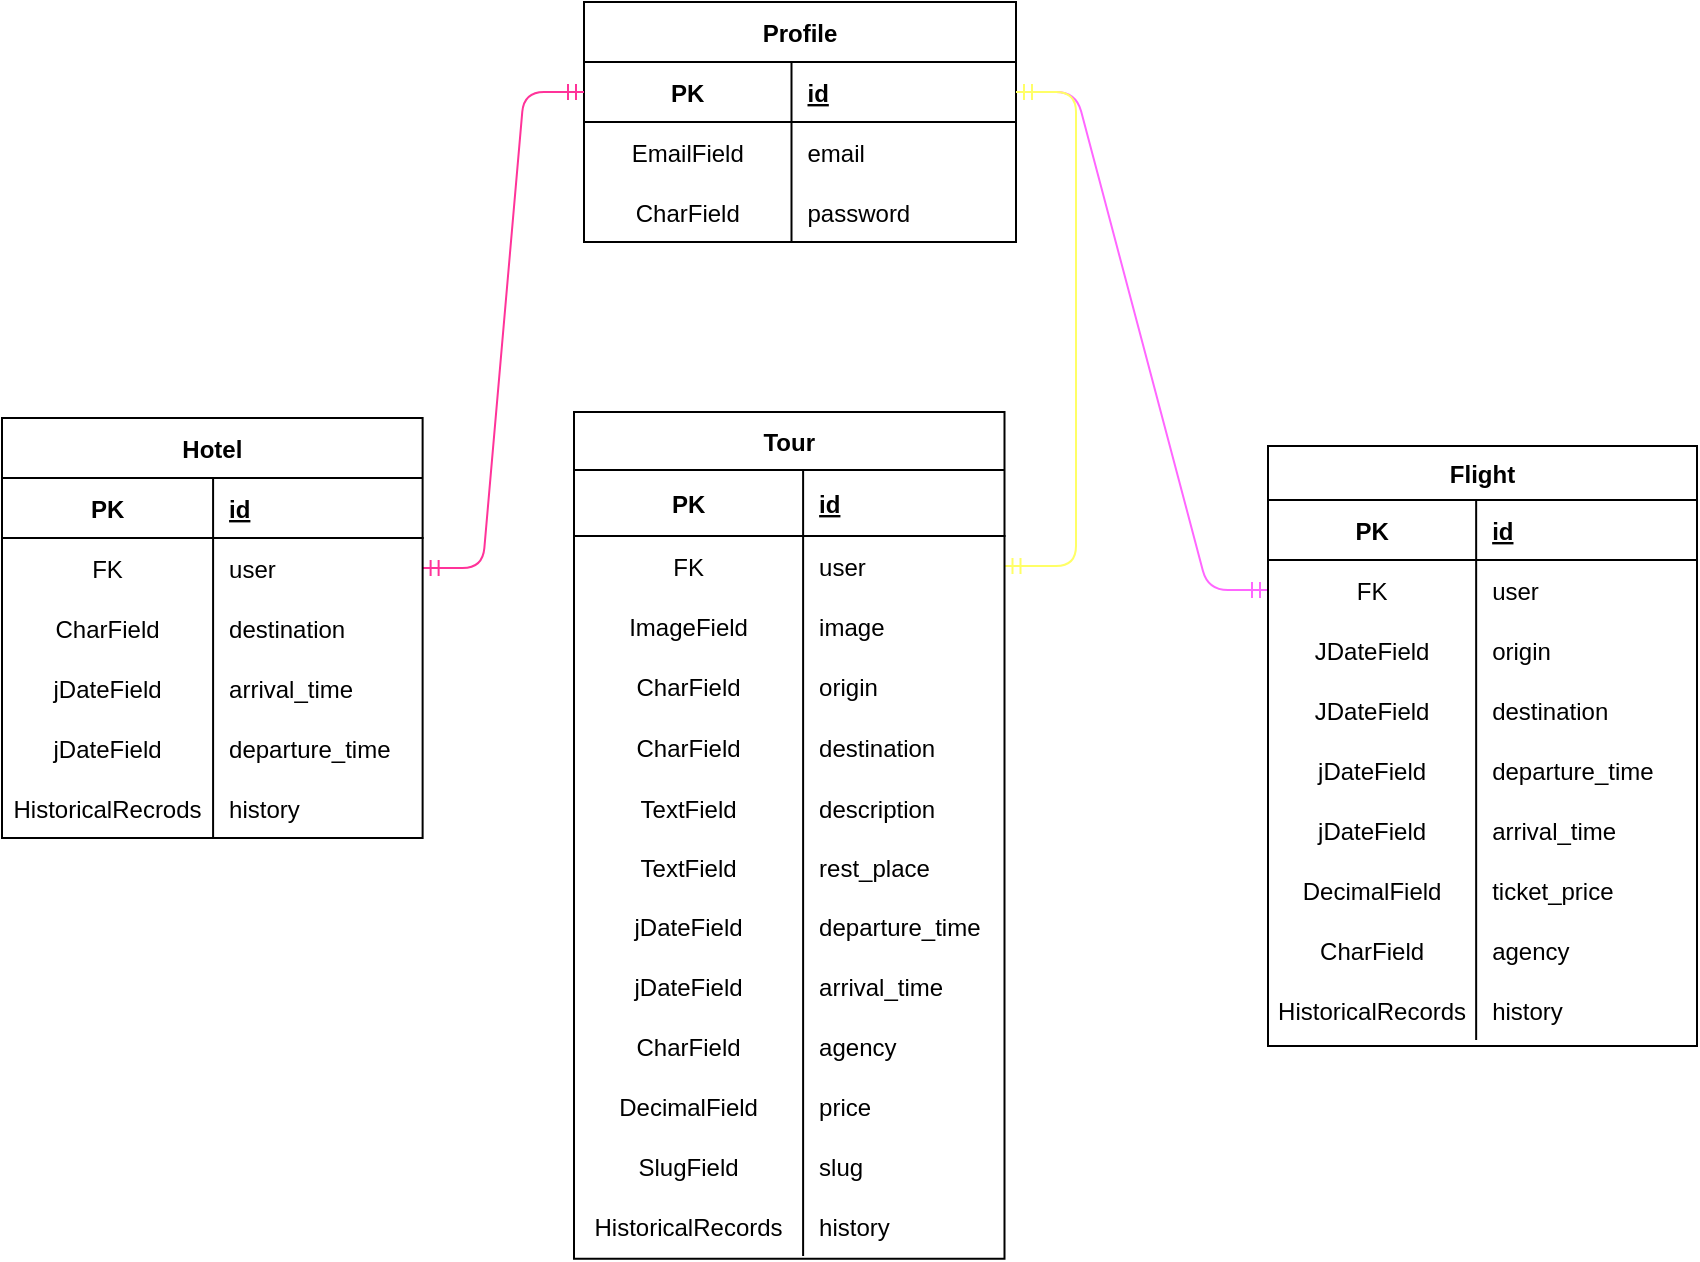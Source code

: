 <mxfile>
    <diagram id="b8HKcY3OGpAAOXpWncxY" name="Page-1">
        <mxGraphModel dx="1254" dy="714" grid="0" gridSize="10" guides="1" tooltips="1" connect="1" arrows="1" fold="1" page="0" pageScale="1" pageWidth="850" pageHeight="1100" background="none" math="0" shadow="0">
            <root>
                <mxCell id="0"/>
                <mxCell id="1" parent="0"/>
                <mxCell id="51" value="Profile" style="shape=table;startSize=30;container=1;collapsible=1;childLayout=tableLayout;fixedRows=1;rowLines=0;fontStyle=1;align=center;resizeLast=1;" parent="1" vertex="1">
                    <mxGeometry x="381" y="165" width="216" height="120" as="geometry"/>
                </mxCell>
                <mxCell id="52" value="" style="shape=tableRow;horizontal=0;startSize=0;swimlaneHead=0;swimlaneBody=0;fillColor=none;collapsible=0;dropTarget=0;points=[[0,0.5],[1,0.5]];portConstraint=eastwest;top=0;left=0;right=0;bottom=1;" parent="51" vertex="1">
                    <mxGeometry y="30" width="216" height="30" as="geometry"/>
                </mxCell>
                <mxCell id="53" value="PK" style="shape=partialRectangle;connectable=0;fillColor=none;top=0;left=0;bottom=0;right=0;fontStyle=1;overflow=hidden;" parent="52" vertex="1">
                    <mxGeometry width="103.75" height="30" as="geometry">
                        <mxRectangle width="103.75" height="30" as="alternateBounds"/>
                    </mxGeometry>
                </mxCell>
                <mxCell id="54" value="id" style="shape=partialRectangle;connectable=0;fillColor=none;top=0;left=0;bottom=0;right=0;align=left;spacingLeft=6;fontStyle=5;overflow=hidden;" parent="52" vertex="1">
                    <mxGeometry x="103.75" width="112.25" height="30" as="geometry">
                        <mxRectangle width="112.25" height="30" as="alternateBounds"/>
                    </mxGeometry>
                </mxCell>
                <mxCell id="58" value="" style="shape=tableRow;horizontal=0;startSize=0;swimlaneHead=0;swimlaneBody=0;fillColor=none;collapsible=0;dropTarget=0;points=[[0,0.5],[1,0.5]];portConstraint=eastwest;top=0;left=0;right=0;bottom=0;" parent="51" vertex="1">
                    <mxGeometry y="60" width="216" height="30" as="geometry"/>
                </mxCell>
                <mxCell id="59" value="EmailField" style="shape=partialRectangle;connectable=0;fillColor=none;top=0;left=0;bottom=0;right=0;editable=1;overflow=hidden;" parent="58" vertex="1">
                    <mxGeometry width="103.75" height="30" as="geometry">
                        <mxRectangle width="103.75" height="30" as="alternateBounds"/>
                    </mxGeometry>
                </mxCell>
                <mxCell id="60" value="email" style="shape=partialRectangle;connectable=0;fillColor=none;top=0;left=0;bottom=0;right=0;align=left;spacingLeft=6;overflow=hidden;" parent="58" vertex="1">
                    <mxGeometry x="103.75" width="112.25" height="30" as="geometry">
                        <mxRectangle width="112.25" height="30" as="alternateBounds"/>
                    </mxGeometry>
                </mxCell>
                <mxCell id="96" value="" style="shape=tableRow;horizontal=0;startSize=0;swimlaneHead=0;swimlaneBody=0;fillColor=none;collapsible=0;dropTarget=0;points=[[0,0.5],[1,0.5]];portConstraint=eastwest;top=0;left=0;right=0;bottom=0;" parent="51" vertex="1">
                    <mxGeometry y="90" width="216" height="30" as="geometry"/>
                </mxCell>
                <mxCell id="97" value="CharField" style="shape=partialRectangle;connectable=0;fillColor=none;top=0;left=0;bottom=0;right=0;editable=1;overflow=hidden;" parent="96" vertex="1">
                    <mxGeometry width="103.75" height="30" as="geometry">
                        <mxRectangle width="103.75" height="30" as="alternateBounds"/>
                    </mxGeometry>
                </mxCell>
                <mxCell id="98" value="password" style="shape=partialRectangle;connectable=0;fillColor=none;top=0;left=0;bottom=0;right=0;align=left;spacingLeft=6;overflow=hidden;" parent="96" vertex="1">
                    <mxGeometry x="103.75" width="112.25" height="30" as="geometry">
                        <mxRectangle width="112.25" height="30" as="alternateBounds"/>
                    </mxGeometry>
                </mxCell>
                <mxCell id="15" value="" style="edgeStyle=entityRelationEdgeStyle;fontSize=12;html=1;endArrow=ERmandOne;startArrow=ERmandOne;entryX=0;entryY=0.5;entryDx=0;entryDy=0;exitX=1;exitY=0.5;exitDx=0;exitDy=0;strokeColor=#FF66FF;" parent="1" source="52" target="103" edge="1">
                    <mxGeometry width="100" height="100" relative="1" as="geometry">
                        <mxPoint x="705" y="61" as="sourcePoint"/>
                        <mxPoint x="643" y="449" as="targetPoint"/>
                    </mxGeometry>
                </mxCell>
                <mxCell id="20" value="" style="edgeStyle=entityRelationEdgeStyle;fontSize=12;html=1;endArrow=ERmandOne;startArrow=ERmandOne;entryX=0;entryY=0.5;entryDx=0;entryDy=0;fillColor=#ffe6cc;strokeColor=#FF3399;" parent="1" source="160" target="52" edge="1">
                    <mxGeometry width="100" height="100" relative="1" as="geometry">
                        <mxPoint x="319" y="393" as="sourcePoint"/>
                        <mxPoint x="374" y="253" as="targetPoint"/>
                    </mxGeometry>
                </mxCell>
                <mxCell id="26" value="" style="edgeStyle=entityRelationEdgeStyle;fontSize=12;html=1;endArrow=ERmandOne;startArrow=ERmandOne;exitX=1;exitY=0.5;exitDx=0;exitDy=0;strokeColor=#FFFF66;" parent="1" source="129" target="52" edge="1">
                    <mxGeometry width="100" height="100" relative="1" as="geometry">
                        <mxPoint x="586" y="502" as="sourcePoint"/>
                        <mxPoint x="534" y="253" as="targetPoint"/>
                    </mxGeometry>
                </mxCell>
                <mxCell id="99" value="Flight" style="shape=table;startSize=27;container=1;collapsible=1;childLayout=tableLayout;fixedRows=1;rowLines=0;fontStyle=1;align=center;resizeLast=1;" parent="1" vertex="1">
                    <mxGeometry x="723" y="387" width="214.499" height="300" as="geometry"/>
                </mxCell>
                <mxCell id="100" value="" style="shape=tableRow;horizontal=0;startSize=0;swimlaneHead=0;swimlaneBody=0;fillColor=none;collapsible=0;dropTarget=0;points=[[0,0.5],[1,0.5]];portConstraint=eastwest;top=0;left=0;right=0;bottom=1;" parent="99" vertex="1">
                    <mxGeometry y="27" width="214.499" height="30" as="geometry"/>
                </mxCell>
                <mxCell id="101" value="PK" style="shape=partialRectangle;connectable=0;fillColor=none;top=0;left=0;bottom=0;right=0;fontStyle=1;overflow=hidden;" parent="100" vertex="1">
                    <mxGeometry width="104.082" height="30" as="geometry">
                        <mxRectangle width="104.082" height="30" as="alternateBounds"/>
                    </mxGeometry>
                </mxCell>
                <mxCell id="102" value="id" style="shape=partialRectangle;connectable=0;fillColor=none;top=0;left=0;bottom=0;right=0;align=left;spacingLeft=6;fontStyle=5;overflow=hidden;" parent="100" vertex="1">
                    <mxGeometry x="104.082" width="110.417" height="30" as="geometry">
                        <mxRectangle width="110.417" height="30" as="alternateBounds"/>
                    </mxGeometry>
                </mxCell>
                <mxCell id="103" value="" style="shape=tableRow;horizontal=0;startSize=0;swimlaneHead=0;swimlaneBody=0;fillColor=none;collapsible=0;dropTarget=0;points=[[0,0.5],[1,0.5]];portConstraint=eastwest;top=0;left=0;right=0;bottom=0;" parent="99" vertex="1">
                    <mxGeometry y="57" width="214.499" height="30" as="geometry"/>
                </mxCell>
                <mxCell id="104" value="FK" style="shape=partialRectangle;connectable=0;fillColor=none;top=0;left=0;bottom=0;right=0;editable=1;overflow=hidden;" parent="103" vertex="1">
                    <mxGeometry width="104.082" height="30" as="geometry">
                        <mxRectangle width="104.082" height="30" as="alternateBounds"/>
                    </mxGeometry>
                </mxCell>
                <mxCell id="105" value="user" style="shape=partialRectangle;connectable=0;fillColor=none;top=0;left=0;bottom=0;right=0;align=left;spacingLeft=6;overflow=hidden;" parent="103" vertex="1">
                    <mxGeometry x="104.082" width="110.417" height="30" as="geometry">
                        <mxRectangle width="110.417" height="30" as="alternateBounds"/>
                    </mxGeometry>
                </mxCell>
                <mxCell id="106" value="" style="shape=tableRow;horizontal=0;startSize=0;swimlaneHead=0;swimlaneBody=0;fillColor=none;collapsible=0;dropTarget=0;points=[[0,0.5],[1,0.5]];portConstraint=eastwest;top=0;left=0;right=0;bottom=0;" parent="99" vertex="1">
                    <mxGeometry y="87" width="214.499" height="30" as="geometry"/>
                </mxCell>
                <mxCell id="107" value="JDateField" style="shape=partialRectangle;connectable=0;fillColor=none;top=0;left=0;bottom=0;right=0;editable=1;overflow=hidden;" parent="106" vertex="1">
                    <mxGeometry width="104.082" height="30" as="geometry">
                        <mxRectangle width="104.082" height="30" as="alternateBounds"/>
                    </mxGeometry>
                </mxCell>
                <mxCell id="108" value="origin" style="shape=partialRectangle;connectable=0;fillColor=none;top=0;left=0;bottom=0;right=0;align=left;spacingLeft=6;overflow=hidden;" parent="106" vertex="1">
                    <mxGeometry x="104.082" width="110.417" height="30" as="geometry">
                        <mxRectangle width="110.417" height="30" as="alternateBounds"/>
                    </mxGeometry>
                </mxCell>
                <mxCell id="109" value="" style="shape=tableRow;horizontal=0;startSize=0;swimlaneHead=0;swimlaneBody=0;fillColor=none;collapsible=0;dropTarget=0;points=[[0,0.5],[1,0.5]];portConstraint=eastwest;top=0;left=0;right=0;bottom=0;" parent="99" vertex="1">
                    <mxGeometry y="117" width="214.499" height="30" as="geometry"/>
                </mxCell>
                <mxCell id="110" value="JDateField" style="shape=partialRectangle;connectable=0;fillColor=none;top=0;left=0;bottom=0;right=0;editable=1;overflow=hidden;" parent="109" vertex="1">
                    <mxGeometry width="104.082" height="30" as="geometry">
                        <mxRectangle width="104.082" height="30" as="alternateBounds"/>
                    </mxGeometry>
                </mxCell>
                <mxCell id="111" value="destination" style="shape=partialRectangle;connectable=0;fillColor=none;top=0;left=0;bottom=0;right=0;align=left;spacingLeft=6;overflow=hidden;" parent="109" vertex="1">
                    <mxGeometry x="104.082" width="110.417" height="30" as="geometry">
                        <mxRectangle width="110.417" height="30" as="alternateBounds"/>
                    </mxGeometry>
                </mxCell>
                <mxCell id="200" value="" style="shape=tableRow;horizontal=0;startSize=0;swimlaneHead=0;swimlaneBody=0;fillColor=none;collapsible=0;dropTarget=0;points=[[0,0.5],[1,0.5]];portConstraint=eastwest;top=0;left=0;right=0;bottom=0;" vertex="1" parent="99">
                    <mxGeometry y="147" width="214.499" height="30" as="geometry"/>
                </mxCell>
                <mxCell id="201" value="jDateField" style="shape=partialRectangle;connectable=0;fillColor=none;top=0;left=0;bottom=0;right=0;editable=1;overflow=hidden;" vertex="1" parent="200">
                    <mxGeometry width="104.082" height="30" as="geometry">
                        <mxRectangle width="104.082" height="30" as="alternateBounds"/>
                    </mxGeometry>
                </mxCell>
                <mxCell id="202" value="departure_time" style="shape=partialRectangle;connectable=0;fillColor=none;top=0;left=0;bottom=0;right=0;align=left;spacingLeft=6;overflow=hidden;" vertex="1" parent="200">
                    <mxGeometry x="104.082" width="110.417" height="30" as="geometry">
                        <mxRectangle width="110.417" height="30" as="alternateBounds"/>
                    </mxGeometry>
                </mxCell>
                <mxCell id="203" value="" style="shape=tableRow;horizontal=0;startSize=0;swimlaneHead=0;swimlaneBody=0;fillColor=none;collapsible=0;dropTarget=0;points=[[0,0.5],[1,0.5]];portConstraint=eastwest;top=0;left=0;right=0;bottom=0;" vertex="1" parent="99">
                    <mxGeometry y="177" width="214.499" height="30" as="geometry"/>
                </mxCell>
                <mxCell id="204" value="jDateField" style="shape=partialRectangle;connectable=0;fillColor=none;top=0;left=0;bottom=0;right=0;editable=1;overflow=hidden;" vertex="1" parent="203">
                    <mxGeometry width="104.082" height="30" as="geometry">
                        <mxRectangle width="104.082" height="30" as="alternateBounds"/>
                    </mxGeometry>
                </mxCell>
                <mxCell id="205" value="arrival_time" style="shape=partialRectangle;connectable=0;fillColor=none;top=0;left=0;bottom=0;right=0;align=left;spacingLeft=6;overflow=hidden;" vertex="1" parent="203">
                    <mxGeometry x="104.082" width="110.417" height="30" as="geometry">
                        <mxRectangle width="110.417" height="30" as="alternateBounds"/>
                    </mxGeometry>
                </mxCell>
                <mxCell id="206" value="" style="shape=tableRow;horizontal=0;startSize=0;swimlaneHead=0;swimlaneBody=0;fillColor=none;collapsible=0;dropTarget=0;points=[[0,0.5],[1,0.5]];portConstraint=eastwest;top=0;left=0;right=0;bottom=0;" vertex="1" parent="99">
                    <mxGeometry y="207" width="214.499" height="30" as="geometry"/>
                </mxCell>
                <mxCell id="207" value="DecimalField" style="shape=partialRectangle;connectable=0;fillColor=none;top=0;left=0;bottom=0;right=0;editable=1;overflow=hidden;" vertex="1" parent="206">
                    <mxGeometry width="104.082" height="30" as="geometry">
                        <mxRectangle width="104.082" height="30" as="alternateBounds"/>
                    </mxGeometry>
                </mxCell>
                <mxCell id="208" value="ticket_price" style="shape=partialRectangle;connectable=0;fillColor=none;top=0;left=0;bottom=0;right=0;align=left;spacingLeft=6;overflow=hidden;" vertex="1" parent="206">
                    <mxGeometry x="104.082" width="110.417" height="30" as="geometry">
                        <mxRectangle width="110.417" height="30" as="alternateBounds"/>
                    </mxGeometry>
                </mxCell>
                <mxCell id="209" value="" style="shape=tableRow;horizontal=0;startSize=0;swimlaneHead=0;swimlaneBody=0;fillColor=none;collapsible=0;dropTarget=0;points=[[0,0.5],[1,0.5]];portConstraint=eastwest;top=0;left=0;right=0;bottom=0;" vertex="1" parent="99">
                    <mxGeometry y="237" width="214.499" height="30" as="geometry"/>
                </mxCell>
                <mxCell id="210" value="CharField" style="shape=partialRectangle;connectable=0;fillColor=none;top=0;left=0;bottom=0;right=0;editable=1;overflow=hidden;" vertex="1" parent="209">
                    <mxGeometry width="104.082" height="30" as="geometry">
                        <mxRectangle width="104.082" height="30" as="alternateBounds"/>
                    </mxGeometry>
                </mxCell>
                <mxCell id="211" value="agency" style="shape=partialRectangle;connectable=0;fillColor=none;top=0;left=0;bottom=0;right=0;align=left;spacingLeft=6;overflow=hidden;" vertex="1" parent="209">
                    <mxGeometry x="104.082" width="110.417" height="30" as="geometry">
                        <mxRectangle width="110.417" height="30" as="alternateBounds"/>
                    </mxGeometry>
                </mxCell>
                <mxCell id="212" value="" style="shape=tableRow;horizontal=0;startSize=0;swimlaneHead=0;swimlaneBody=0;fillColor=none;collapsible=0;dropTarget=0;points=[[0,0.5],[1,0.5]];portConstraint=eastwest;top=0;left=0;right=0;bottom=0;" vertex="1" parent="99">
                    <mxGeometry y="267" width="214.499" height="30" as="geometry"/>
                </mxCell>
                <mxCell id="213" value="HistoricalRecords" style="shape=partialRectangle;connectable=0;fillColor=none;top=0;left=0;bottom=0;right=0;editable=1;overflow=hidden;" vertex="1" parent="212">
                    <mxGeometry width="104.082" height="30" as="geometry">
                        <mxRectangle width="104.082" height="30" as="alternateBounds"/>
                    </mxGeometry>
                </mxCell>
                <mxCell id="214" value="history" style="shape=partialRectangle;connectable=0;fillColor=none;top=0;left=0;bottom=0;right=0;align=left;spacingLeft=6;overflow=hidden;" vertex="1" parent="212">
                    <mxGeometry x="104.082" width="110.417" height="30" as="geometry">
                        <mxRectangle width="110.417" height="30" as="alternateBounds"/>
                    </mxGeometry>
                </mxCell>
                <mxCell id="125" value="Tour" style="shape=table;startSize=29;container=1;collapsible=1;childLayout=tableLayout;fixedRows=1;rowLines=0;fontStyle=1;align=center;resizeLast=1;" parent="1" vertex="1">
                    <mxGeometry x="376" y="370" width="215.249" height="423.405" as="geometry"/>
                </mxCell>
                <mxCell id="126" value="" style="shape=tableRow;horizontal=0;startSize=0;swimlaneHead=0;swimlaneBody=0;fillColor=none;collapsible=0;dropTarget=0;points=[[0,0.5],[1,0.5]];portConstraint=eastwest;top=0;left=0;right=0;bottom=1;" parent="125" vertex="1">
                    <mxGeometry y="29" width="215.249" height="33" as="geometry"/>
                </mxCell>
                <mxCell id="127" value="PK" style="shape=partialRectangle;connectable=0;fillColor=none;top=0;left=0;bottom=0;right=0;fontStyle=1;overflow=hidden;" parent="126" vertex="1">
                    <mxGeometry width="114.555" height="33" as="geometry">
                        <mxRectangle width="114.555" height="33" as="alternateBounds"/>
                    </mxGeometry>
                </mxCell>
                <mxCell id="128" value="id" style="shape=partialRectangle;connectable=0;fillColor=none;top=0;left=0;bottom=0;right=0;align=left;spacingLeft=6;fontStyle=5;overflow=hidden;" parent="126" vertex="1">
                    <mxGeometry x="114.555" width="100.694" height="33" as="geometry">
                        <mxRectangle width="100.694" height="33" as="alternateBounds"/>
                    </mxGeometry>
                </mxCell>
                <mxCell id="129" value="" style="shape=tableRow;horizontal=0;startSize=0;swimlaneHead=0;swimlaneBody=0;fillColor=none;collapsible=0;dropTarget=0;points=[[0,0.5],[1,0.5]];portConstraint=eastwest;top=0;left=0;right=0;bottom=0;" parent="125" vertex="1">
                    <mxGeometry y="62" width="215.249" height="30" as="geometry"/>
                </mxCell>
                <mxCell id="130" value="FK" style="shape=partialRectangle;connectable=0;fillColor=none;top=0;left=0;bottom=0;right=0;editable=1;overflow=hidden;" parent="129" vertex="1">
                    <mxGeometry width="114.555" height="30" as="geometry">
                        <mxRectangle width="114.555" height="30" as="alternateBounds"/>
                    </mxGeometry>
                </mxCell>
                <mxCell id="131" value="user" style="shape=partialRectangle;connectable=0;fillColor=none;top=0;left=0;bottom=0;right=0;align=left;spacingLeft=6;overflow=hidden;" parent="129" vertex="1">
                    <mxGeometry x="114.555" width="100.694" height="30" as="geometry">
                        <mxRectangle width="100.694" height="30" as="alternateBounds"/>
                    </mxGeometry>
                </mxCell>
                <mxCell id="132" value="" style="shape=tableRow;horizontal=0;startSize=0;swimlaneHead=0;swimlaneBody=0;fillColor=none;collapsible=0;dropTarget=0;points=[[0,0.5],[1,0.5]];portConstraint=eastwest;top=0;left=0;right=0;bottom=0;" parent="125" vertex="1">
                    <mxGeometry y="92" width="215.249" height="30" as="geometry"/>
                </mxCell>
                <mxCell id="133" value="ImageField" style="shape=partialRectangle;connectable=0;fillColor=none;top=0;left=0;bottom=0;right=0;editable=1;overflow=hidden;" parent="132" vertex="1">
                    <mxGeometry width="114.555" height="30" as="geometry">
                        <mxRectangle width="114.555" height="30" as="alternateBounds"/>
                    </mxGeometry>
                </mxCell>
                <mxCell id="134" value="image" style="shape=partialRectangle;connectable=0;fillColor=none;top=0;left=0;bottom=0;right=0;align=left;spacingLeft=6;overflow=hidden;" parent="132" vertex="1">
                    <mxGeometry x="114.555" width="100.694" height="30" as="geometry">
                        <mxRectangle width="100.694" height="30" as="alternateBounds"/>
                    </mxGeometry>
                </mxCell>
                <mxCell id="135" value="" style="shape=tableRow;horizontal=0;startSize=0;swimlaneHead=0;swimlaneBody=0;fillColor=none;collapsible=0;dropTarget=0;points=[[0,0.5],[1,0.5]];portConstraint=eastwest;top=0;left=0;right=0;bottom=0;" parent="125" vertex="1">
                    <mxGeometry y="122" width="215.249" height="30" as="geometry"/>
                </mxCell>
                <mxCell id="136" value="CharField" style="shape=partialRectangle;connectable=0;fillColor=none;top=0;left=0;bottom=0;right=0;editable=1;overflow=hidden;" parent="135" vertex="1">
                    <mxGeometry width="114.555" height="30" as="geometry">
                        <mxRectangle width="114.555" height="30" as="alternateBounds"/>
                    </mxGeometry>
                </mxCell>
                <mxCell id="137" value="origin" style="shape=partialRectangle;connectable=0;fillColor=none;top=0;left=0;bottom=0;right=0;align=left;spacingLeft=6;overflow=hidden;" parent="135" vertex="1">
                    <mxGeometry x="114.555" width="100.694" height="30" as="geometry">
                        <mxRectangle width="100.694" height="30" as="alternateBounds"/>
                    </mxGeometry>
                </mxCell>
                <mxCell id="138" value="" style="shape=tableRow;horizontal=0;startSize=0;swimlaneHead=0;swimlaneBody=0;fillColor=none;collapsible=0;dropTarget=0;points=[[0,0.5],[1,0.5]];portConstraint=eastwest;top=0;left=0;right=0;bottom=0;" parent="125" vertex="1">
                    <mxGeometry y="152" width="215.249" height="31" as="geometry"/>
                </mxCell>
                <mxCell id="139" value="CharField" style="shape=partialRectangle;connectable=0;fillColor=none;top=0;left=0;bottom=0;right=0;editable=1;overflow=hidden;" parent="138" vertex="1">
                    <mxGeometry width="114.555" height="31" as="geometry">
                        <mxRectangle width="114.555" height="31" as="alternateBounds"/>
                    </mxGeometry>
                </mxCell>
                <mxCell id="140" value="destination" style="shape=partialRectangle;connectable=0;fillColor=none;top=0;left=0;bottom=0;right=0;align=left;spacingLeft=6;overflow=hidden;" parent="138" vertex="1">
                    <mxGeometry x="114.555" width="100.694" height="31" as="geometry">
                        <mxRectangle width="100.694" height="31" as="alternateBounds"/>
                    </mxGeometry>
                </mxCell>
                <mxCell id="141" value="" style="shape=tableRow;horizontal=0;startSize=0;swimlaneHead=0;swimlaneBody=0;fillColor=none;collapsible=0;dropTarget=0;points=[[0,0.5],[1,0.5]];portConstraint=eastwest;top=0;left=0;right=0;bottom=0;" parent="125" vertex="1">
                    <mxGeometry y="183" width="215.249" height="30" as="geometry"/>
                </mxCell>
                <mxCell id="142" value="TextField" style="shape=partialRectangle;connectable=0;fillColor=none;top=0;left=0;bottom=0;right=0;editable=1;overflow=hidden;" parent="141" vertex="1">
                    <mxGeometry width="114.555" height="30" as="geometry">
                        <mxRectangle width="114.555" height="30" as="alternateBounds"/>
                    </mxGeometry>
                </mxCell>
                <mxCell id="143" value="description" style="shape=partialRectangle;connectable=0;fillColor=none;top=0;left=0;bottom=0;right=0;align=left;spacingLeft=6;overflow=hidden;" parent="141" vertex="1">
                    <mxGeometry x="114.555" width="100.694" height="30" as="geometry">
                        <mxRectangle width="100.694" height="30" as="alternateBounds"/>
                    </mxGeometry>
                </mxCell>
                <mxCell id="144" value="" style="shape=tableRow;horizontal=0;startSize=0;swimlaneHead=0;swimlaneBody=0;fillColor=none;collapsible=0;dropTarget=0;points=[[0,0.5],[1,0.5]];portConstraint=eastwest;top=0;left=0;right=0;bottom=0;" parent="125" vertex="1">
                    <mxGeometry y="213" width="215.249" height="29" as="geometry"/>
                </mxCell>
                <mxCell id="145" value="TextField" style="shape=partialRectangle;connectable=0;fillColor=none;top=0;left=0;bottom=0;right=0;editable=1;overflow=hidden;" parent="144" vertex="1">
                    <mxGeometry width="114.555" height="29" as="geometry">
                        <mxRectangle width="114.555" height="29" as="alternateBounds"/>
                    </mxGeometry>
                </mxCell>
                <mxCell id="146" value="rest_place" style="shape=partialRectangle;connectable=0;fillColor=none;top=0;left=0;bottom=0;right=0;align=left;spacingLeft=6;overflow=hidden;" parent="144" vertex="1">
                    <mxGeometry x="114.555" width="100.694" height="29" as="geometry">
                        <mxRectangle width="100.694" height="29" as="alternateBounds"/>
                    </mxGeometry>
                </mxCell>
                <mxCell id="147" value="" style="shape=tableRow;horizontal=0;startSize=0;swimlaneHead=0;swimlaneBody=0;fillColor=none;collapsible=0;dropTarget=0;points=[[0,0.5],[1,0.5]];portConstraint=eastwest;top=0;left=0;right=0;bottom=0;" parent="125" vertex="1">
                    <mxGeometry y="242" width="215.249" height="30" as="geometry"/>
                </mxCell>
                <mxCell id="148" value="jDateField" style="shape=partialRectangle;connectable=0;fillColor=none;top=0;left=0;bottom=0;right=0;editable=1;overflow=hidden;" parent="147" vertex="1">
                    <mxGeometry width="114.555" height="30" as="geometry">
                        <mxRectangle width="114.555" height="30" as="alternateBounds"/>
                    </mxGeometry>
                </mxCell>
                <mxCell id="149" value="departure_time" style="shape=partialRectangle;connectable=0;fillColor=none;top=0;left=0;bottom=0;right=0;align=left;spacingLeft=6;overflow=hidden;" parent="147" vertex="1">
                    <mxGeometry x="114.555" width="100.694" height="30" as="geometry">
                        <mxRectangle width="100.694" height="30" as="alternateBounds"/>
                    </mxGeometry>
                </mxCell>
                <mxCell id="150" value="" style="shape=tableRow;horizontal=0;startSize=0;swimlaneHead=0;swimlaneBody=0;fillColor=none;collapsible=0;dropTarget=0;points=[[0,0.5],[1,0.5]];portConstraint=eastwest;top=0;left=0;right=0;bottom=0;" parent="125" vertex="1">
                    <mxGeometry y="272" width="215.249" height="30" as="geometry"/>
                </mxCell>
                <mxCell id="151" value="jDateField" style="shape=partialRectangle;connectable=0;fillColor=none;top=0;left=0;bottom=0;right=0;editable=1;overflow=hidden;" parent="150" vertex="1">
                    <mxGeometry width="114.555" height="30" as="geometry">
                        <mxRectangle width="114.555" height="30" as="alternateBounds"/>
                    </mxGeometry>
                </mxCell>
                <mxCell id="152" value="arrival_time" style="shape=partialRectangle;connectable=0;fillColor=none;top=0;left=0;bottom=0;right=0;align=left;spacingLeft=6;overflow=hidden;" parent="150" vertex="1">
                    <mxGeometry x="114.555" width="100.694" height="30" as="geometry">
                        <mxRectangle width="100.694" height="30" as="alternateBounds"/>
                    </mxGeometry>
                </mxCell>
                <mxCell id="153" value="" style="shape=tableRow;horizontal=0;startSize=0;swimlaneHead=0;swimlaneBody=0;fillColor=none;collapsible=0;dropTarget=0;points=[[0,0.5],[1,0.5]];portConstraint=eastwest;top=0;left=0;right=0;bottom=0;" parent="125" vertex="1">
                    <mxGeometry y="302" width="215.249" height="30" as="geometry"/>
                </mxCell>
                <mxCell id="154" value="CharField" style="shape=partialRectangle;connectable=0;fillColor=none;top=0;left=0;bottom=0;right=0;editable=1;overflow=hidden;" parent="153" vertex="1">
                    <mxGeometry width="114.555" height="30" as="geometry">
                        <mxRectangle width="114.555" height="30" as="alternateBounds"/>
                    </mxGeometry>
                </mxCell>
                <mxCell id="155" value="agency" style="shape=partialRectangle;connectable=0;fillColor=none;top=0;left=0;bottom=0;right=0;align=left;spacingLeft=6;overflow=hidden;" parent="153" vertex="1">
                    <mxGeometry x="114.555" width="100.694" height="30" as="geometry">
                        <mxRectangle width="100.694" height="30" as="alternateBounds"/>
                    </mxGeometry>
                </mxCell>
                <mxCell id="191" value="" style="shape=tableRow;horizontal=0;startSize=0;swimlaneHead=0;swimlaneBody=0;fillColor=none;collapsible=0;dropTarget=0;points=[[0,0.5],[1,0.5]];portConstraint=eastwest;top=0;left=0;right=0;bottom=0;" vertex="1" parent="125">
                    <mxGeometry y="332" width="215.249" height="30" as="geometry"/>
                </mxCell>
                <mxCell id="192" value="DecimalField" style="shape=partialRectangle;connectable=0;fillColor=none;top=0;left=0;bottom=0;right=0;editable=1;overflow=hidden;" vertex="1" parent="191">
                    <mxGeometry width="114.555" height="30" as="geometry">
                        <mxRectangle width="114.555" height="30" as="alternateBounds"/>
                    </mxGeometry>
                </mxCell>
                <mxCell id="193" value="price" style="shape=partialRectangle;connectable=0;fillColor=none;top=0;left=0;bottom=0;right=0;align=left;spacingLeft=6;overflow=hidden;" vertex="1" parent="191">
                    <mxGeometry x="114.555" width="100.694" height="30" as="geometry">
                        <mxRectangle width="100.694" height="30" as="alternateBounds"/>
                    </mxGeometry>
                </mxCell>
                <mxCell id="194" value="" style="shape=tableRow;horizontal=0;startSize=0;swimlaneHead=0;swimlaneBody=0;fillColor=none;collapsible=0;dropTarget=0;points=[[0,0.5],[1,0.5]];portConstraint=eastwest;top=0;left=0;right=0;bottom=0;" vertex="1" parent="125">
                    <mxGeometry y="362" width="215.249" height="30" as="geometry"/>
                </mxCell>
                <mxCell id="195" value="SlugField" style="shape=partialRectangle;connectable=0;fillColor=none;top=0;left=0;bottom=0;right=0;editable=1;overflow=hidden;" vertex="1" parent="194">
                    <mxGeometry width="114.555" height="30" as="geometry">
                        <mxRectangle width="114.555" height="30" as="alternateBounds"/>
                    </mxGeometry>
                </mxCell>
                <mxCell id="196" value="slug" style="shape=partialRectangle;connectable=0;fillColor=none;top=0;left=0;bottom=0;right=0;align=left;spacingLeft=6;overflow=hidden;" vertex="1" parent="194">
                    <mxGeometry x="114.555" width="100.694" height="30" as="geometry">
                        <mxRectangle width="100.694" height="30" as="alternateBounds"/>
                    </mxGeometry>
                </mxCell>
                <mxCell id="197" value="" style="shape=tableRow;horizontal=0;startSize=0;swimlaneHead=0;swimlaneBody=0;fillColor=none;collapsible=0;dropTarget=0;points=[[0,0.5],[1,0.5]];portConstraint=eastwest;top=0;left=0;right=0;bottom=0;" vertex="1" parent="125">
                    <mxGeometry y="392" width="215.249" height="30" as="geometry"/>
                </mxCell>
                <mxCell id="198" value="HistoricalRecords" style="shape=partialRectangle;connectable=0;fillColor=none;top=0;left=0;bottom=0;right=0;editable=1;overflow=hidden;" vertex="1" parent="197">
                    <mxGeometry width="114.555" height="30" as="geometry">
                        <mxRectangle width="114.555" height="30" as="alternateBounds"/>
                    </mxGeometry>
                </mxCell>
                <mxCell id="199" value="history" style="shape=partialRectangle;connectable=0;fillColor=none;top=0;left=0;bottom=0;right=0;align=left;spacingLeft=6;overflow=hidden;" vertex="1" parent="197">
                    <mxGeometry x="114.555" width="100.694" height="30" as="geometry">
                        <mxRectangle width="100.694" height="30" as="alternateBounds"/>
                    </mxGeometry>
                </mxCell>
                <mxCell id="156" value="Hotel" style="shape=table;startSize=30;container=1;collapsible=1;childLayout=tableLayout;fixedRows=1;rowLines=0;fontStyle=1;align=center;resizeLast=1;" parent="1" vertex="1">
                    <mxGeometry x="90" y="373" width="210.309" height="210" as="geometry"/>
                </mxCell>
                <mxCell id="157" value="" style="shape=tableRow;horizontal=0;startSize=0;swimlaneHead=0;swimlaneBody=0;fillColor=none;collapsible=0;dropTarget=0;points=[[0,0.5],[1,0.5]];portConstraint=eastwest;top=0;left=0;right=0;bottom=1;" parent="156" vertex="1">
                    <mxGeometry y="30" width="210.309" height="30" as="geometry"/>
                </mxCell>
                <mxCell id="158" value="PK" style="shape=partialRectangle;connectable=0;fillColor=none;top=0;left=0;bottom=0;right=0;fontStyle=1;overflow=hidden;" parent="157" vertex="1">
                    <mxGeometry width="105.547" height="30" as="geometry">
                        <mxRectangle width="105.547" height="30" as="alternateBounds"/>
                    </mxGeometry>
                </mxCell>
                <mxCell id="159" value="id" style="shape=partialRectangle;connectable=0;fillColor=none;top=0;left=0;bottom=0;right=0;align=left;spacingLeft=6;fontStyle=5;overflow=hidden;" parent="157" vertex="1">
                    <mxGeometry x="105.547" width="104.762" height="30" as="geometry">
                        <mxRectangle width="104.762" height="30" as="alternateBounds"/>
                    </mxGeometry>
                </mxCell>
                <mxCell id="160" value="" style="shape=tableRow;horizontal=0;startSize=0;swimlaneHead=0;swimlaneBody=0;fillColor=none;collapsible=0;dropTarget=0;points=[[0,0.5],[1,0.5]];portConstraint=eastwest;top=0;left=0;right=0;bottom=0;" parent="156" vertex="1">
                    <mxGeometry y="60" width="210.309" height="30" as="geometry"/>
                </mxCell>
                <mxCell id="161" value="FK" style="shape=partialRectangle;connectable=0;fillColor=none;top=0;left=0;bottom=0;right=0;editable=1;overflow=hidden;" parent="160" vertex="1">
                    <mxGeometry width="105.547" height="30" as="geometry">
                        <mxRectangle width="105.547" height="30" as="alternateBounds"/>
                    </mxGeometry>
                </mxCell>
                <mxCell id="162" value="user" style="shape=partialRectangle;connectable=0;fillColor=none;top=0;left=0;bottom=0;right=0;align=left;spacingLeft=6;overflow=hidden;" parent="160" vertex="1">
                    <mxGeometry x="105.547" width="104.762" height="30" as="geometry">
                        <mxRectangle width="104.762" height="30" as="alternateBounds"/>
                    </mxGeometry>
                </mxCell>
                <mxCell id="163" value="" style="shape=tableRow;horizontal=0;startSize=0;swimlaneHead=0;swimlaneBody=0;fillColor=none;collapsible=0;dropTarget=0;points=[[0,0.5],[1,0.5]];portConstraint=eastwest;top=0;left=0;right=0;bottom=0;" parent="156" vertex="1">
                    <mxGeometry y="90" width="210.309" height="30" as="geometry"/>
                </mxCell>
                <mxCell id="164" value="CharField" style="shape=partialRectangle;connectable=0;fillColor=none;top=0;left=0;bottom=0;right=0;editable=1;overflow=hidden;" parent="163" vertex="1">
                    <mxGeometry width="105.547" height="30" as="geometry">
                        <mxRectangle width="105.547" height="30" as="alternateBounds"/>
                    </mxGeometry>
                </mxCell>
                <mxCell id="165" value="destination" style="shape=partialRectangle;connectable=0;fillColor=none;top=0;left=0;bottom=0;right=0;align=left;spacingLeft=6;overflow=hidden;" parent="163" vertex="1">
                    <mxGeometry x="105.547" width="104.762" height="30" as="geometry">
                        <mxRectangle width="104.762" height="30" as="alternateBounds"/>
                    </mxGeometry>
                </mxCell>
                <mxCell id="166" value="" style="shape=tableRow;horizontal=0;startSize=0;swimlaneHead=0;swimlaneBody=0;fillColor=none;collapsible=0;dropTarget=0;points=[[0,0.5],[1,0.5]];portConstraint=eastwest;top=0;left=0;right=0;bottom=0;" parent="156" vertex="1">
                    <mxGeometry y="120" width="210.309" height="30" as="geometry"/>
                </mxCell>
                <mxCell id="167" value="jDateField" style="shape=partialRectangle;connectable=0;fillColor=none;top=0;left=0;bottom=0;right=0;editable=1;overflow=hidden;" parent="166" vertex="1">
                    <mxGeometry width="105.547" height="30" as="geometry">
                        <mxRectangle width="105.547" height="30" as="alternateBounds"/>
                    </mxGeometry>
                </mxCell>
                <mxCell id="168" value="arrival_time" style="shape=partialRectangle;connectable=0;fillColor=none;top=0;left=0;bottom=0;right=0;align=left;spacingLeft=6;overflow=hidden;" parent="166" vertex="1">
                    <mxGeometry x="105.547" width="104.762" height="30" as="geometry">
                        <mxRectangle width="104.762" height="30" as="alternateBounds"/>
                    </mxGeometry>
                </mxCell>
                <mxCell id="215" value="" style="shape=tableRow;horizontal=0;startSize=0;swimlaneHead=0;swimlaneBody=0;fillColor=none;collapsible=0;dropTarget=0;points=[[0,0.5],[1,0.5]];portConstraint=eastwest;top=0;left=0;right=0;bottom=0;" vertex="1" parent="156">
                    <mxGeometry y="150" width="210.309" height="30" as="geometry"/>
                </mxCell>
                <mxCell id="216" value="jDateField" style="shape=partialRectangle;connectable=0;fillColor=none;top=0;left=0;bottom=0;right=0;editable=1;overflow=hidden;" vertex="1" parent="215">
                    <mxGeometry width="105.547" height="30" as="geometry">
                        <mxRectangle width="105.547" height="30" as="alternateBounds"/>
                    </mxGeometry>
                </mxCell>
                <mxCell id="217" value="departure_time" style="shape=partialRectangle;connectable=0;fillColor=none;top=0;left=0;bottom=0;right=0;align=left;spacingLeft=6;overflow=hidden;" vertex="1" parent="215">
                    <mxGeometry x="105.547" width="104.762" height="30" as="geometry">
                        <mxRectangle width="104.762" height="30" as="alternateBounds"/>
                    </mxGeometry>
                </mxCell>
                <mxCell id="218" value="" style="shape=tableRow;horizontal=0;startSize=0;swimlaneHead=0;swimlaneBody=0;fillColor=none;collapsible=0;dropTarget=0;points=[[0,0.5],[1,0.5]];portConstraint=eastwest;top=0;left=0;right=0;bottom=0;" vertex="1" parent="156">
                    <mxGeometry y="180" width="210.309" height="30" as="geometry"/>
                </mxCell>
                <mxCell id="219" value="HistoricalRecrods" style="shape=partialRectangle;connectable=0;fillColor=none;top=0;left=0;bottom=0;right=0;editable=1;overflow=hidden;" vertex="1" parent="218">
                    <mxGeometry width="105.547" height="30" as="geometry">
                        <mxRectangle width="105.547" height="30" as="alternateBounds"/>
                    </mxGeometry>
                </mxCell>
                <mxCell id="220" value="history" style="shape=partialRectangle;connectable=0;fillColor=none;top=0;left=0;bottom=0;right=0;align=left;spacingLeft=6;overflow=hidden;" vertex="1" parent="218">
                    <mxGeometry x="105.547" width="104.762" height="30" as="geometry">
                        <mxRectangle width="104.762" height="30" as="alternateBounds"/>
                    </mxGeometry>
                </mxCell>
            </root>
        </mxGraphModel>
    </diagram>
</mxfile>